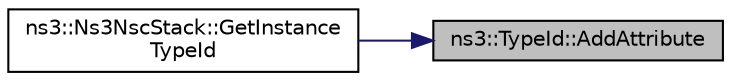 digraph "ns3::TypeId::AddAttribute"
{
 // LATEX_PDF_SIZE
  edge [fontname="Helvetica",fontsize="10",labelfontname="Helvetica",labelfontsize="10"];
  node [fontname="Helvetica",fontsize="10",shape=record];
  rankdir="RL";
  Node1 [label="ns3::TypeId::AddAttribute",height=0.2,width=0.4,color="black", fillcolor="grey75", style="filled", fontcolor="black",tooltip="Record in this TypeId the fact that a new attribute exists."];
  Node1 -> Node2 [dir="back",color="midnightblue",fontsize="10",style="solid",fontname="Helvetica"];
  Node2 [label="ns3::Ns3NscStack::GetInstance\lTypeId",height=0.2,width=0.4,color="black", fillcolor="white", style="filled",URL="$classns3_1_1_ns3_nsc_stack.html#a30539dfb514195745465a3db164caf81",tooltip="Get the most derived TypeId for this Object."];
}
